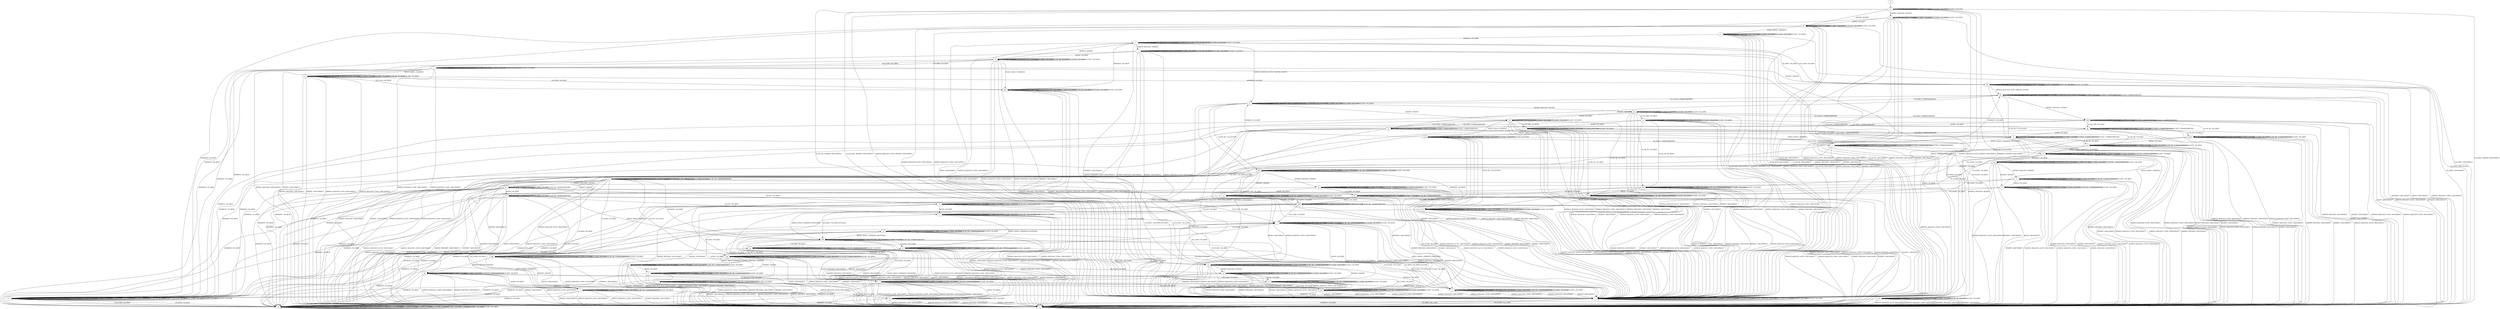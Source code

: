digraph "" {
	graph ["Incoming time"=1.6064884662628174,
		"Outgoing time"=1.7749392986297607,
		Output="{'States': 67, 'Transitions': 859, 'Filename': '../results/ssh/BitVise-BitVise-msat-5.dot'}",
		Reference="{'States': 67, 'Transitions': 859, 'Filename': '../subjects/ssh/BitVise.dot'}",
		Solver=msat,
		Updated="{'States': 67, 'Transitions': 859, 'Filename': '../subjects/ssh/BitVise.dot'}",
		"f-measure"=1.0,
		precision=1.0,
		recall=1.0
	];
	a -> a	[key=0,
		label="KEX30 / NO_RESP"];
	a -> a	[key=1,
		label="CH_REQUEST_PTY / CH_NONE"];
	a -> a	[key=2,
		label="CH_DATA / CH_NONE"];
	a -> a	[key=3,
		label="CH_CLOSE / CH_NONE"];
	a -> a	[key=4,
		label="CH_EOF / CH_NONE"];
	a -> f	[key=0,
		label="NEWKEYS / NO_RESP"];
	a -> r	[key=0,
		label="UA_PK_NOK / DISCONNECT"];
	a -> r	[key=1,
		label="SERVICE_REQUEST_AUTH / DISCONNECT"];
	a -> r	[key=2,
		label="SERVICE_REQUEST_CONN / DISCONNECT"];
	a -> r	[key=3,
		label="UA_PK_OK / DISCONNECT"];
	a -> r	[key=4,
		label="KEXINIT_PROCEED / DISCONNECT"];
	a -> r	[key=5,
		label="KEXINIT / DISCONNECT"];
	a -> u	[key=0,
		label="CH_OPEN / DISCONNECT"];
	b -> b	[key=0,
		label="CH_REQUEST_PTY / CH_NONE"];
	b -> b	[key=1,
		label="CH_DATA / CH_NONE"];
	b -> b	[key=2,
		label="CH_CLOSE / CH_NONE"];
	b -> b	[key=3,
		label="CH_EOF / CH_NONE"];
	b -> r	[key=0,
		label="UA_PK_NOK / KEXINIT+DISCONNECT"];
	b -> r	[key=1,
		label="KEX30 / KEXINIT+DISCONNECT"];
	b -> r	[key=2,
		label="SERVICE_REQUEST_AUTH / KEXINIT+DISCONNECT"];
	b -> r	[key=3,
		label="SERVICE_REQUEST_CONN / KEXINIT+DISCONNECT"];
	b -> r	[key=4,
		label="NEWKEYS / KEXINIT+DISCONNECT"];
	b -> r	[key=5,
		label="UA_PK_OK / KEXINIT+DISCONNECT"];
	b -> u	[key=0,
		label="CH_OPEN / KEXINIT+DISCONNECT"];
	b -> ee	[key=0,
		label="KEXINIT / KEXINIT"];
	b -> yy	[key=0,
		label="KEXINIT_PROCEED / KEXINIT"];
	c -> c	[key=0,
		label="UA_PK_NOK / UA_FAILURE"];
	c -> c	[key=1,
		label="KEX30 / NO_RESP"];
	c -> c	[key=2,
		label="CH_REQUEST_PTY / UNIMPLEMENTED"];
	c -> c	[key=3,
		label="CH_OPEN / CH_MAX"];
	c -> c	[key=4,
		label="CH_DATA / UNIMPLEMENTED"];
	c -> c	[key=5,
		label="CH_EOF / UNIMPLEMENTED"];
	c -> n	[key=0,
		label="UA_PK_OK / UA_SUCCESS"];
	c -> u	[key=0,
		label="SERVICE_REQUEST_AUTH / DISCONNECT"];
	c -> u	[key=1,
		label="SERVICE_REQUEST_CONN / DISCONNECT"];
	c -> u	[key=2,
		label="KEXINIT_PROCEED / DISCONNECT"];
	c -> u	[key=3,
		label="KEXINIT / DISCONNECT"];
	c -> dd	[key=0,
		label="NEWKEYS / NO_RESP"];
	c -> aaa	[key=0,
		label="CH_CLOSE / UNIMPLEMENTED"];
	d -> d	[key=0,
		label="UA_PK_NOK / NO_RESP"];
	d -> d	[key=1,
		label="CH_REQUEST_PTY / CH_NONE"];
	d -> d	[key=2,
		label="CH_DATA / CH_NONE"];
	d -> d	[key=3,
		label="CH_CLOSE / CH_NONE"];
	d -> d	[key=4,
		label="CH_EOF / CH_NONE"];
	d -> r	[key=0,
		label="SERVICE_REQUEST_AUTH / DISCONNECT"];
	d -> r	[key=1,
		label="SERVICE_REQUEST_CONN / DISCONNECT"];
	d -> r	[key=2,
		label="KEXINIT_PROCEED / DISCONNECT"];
	d -> r	[key=3,
		label="KEXINIT / DISCONNECT"];
	d -> rr	[key=0,
		label="NEWKEYS / NO_RESP"];
	d -> tt	[key=0,
		label="CH_OPEN / UNIMPLEMENTED"];
	d -> aaa	[key=0,
		label="KEX30 / KEX31+NEWKEYS+BUFFERED"];
	d -> lll	[key=0,
		label="UA_PK_OK / NO_RESP"];
	e -> e	[key=0,
		label="UA_PK_NOK / UNIMPLEMENTED"];
	e -> e	[key=1,
		label="CH_REQUEST_PTY / NO_RESP"];
	e -> e	[key=2,
		label="CH_OPEN / CH_MAX"];
	e -> e	[key=3,
		label="CH_DATA / NO_RESP"];
	e -> e	[key=4,
		label="UA_PK_OK / UNIMPLEMENTED"];
	e -> e	[key=5,
		label="CH_EOF / NO_RESP"];
	e -> t	[key=0,
		label="CH_CLOSE / NO_RESP"];
	e -> u	[key=0,
		label="SERVICE_REQUEST_AUTH / DISCONNECT"];
	e -> u	[key=1,
		label="SERVICE_REQUEST_CONN / DISCONNECT"];
	e -> u	[key=2,
		label="KEXINIT_PROCEED / DISCONNECT"];
	e -> u	[key=3,
		label="KEXINIT / DISCONNECT"];
	e -> w	[key=0,
		label="NEWKEYS / NO_RESP"];
	e -> cc	[key=0,
		label="KEX30 / KEX31+NEWKEYS+BUFFERED"];
	f -> f	[key=0,
		label="UA_PK_NOK / NO_RESP"];
	f -> f	[key=1,
		label="CH_REQUEST_PTY / CH_NONE"];
	f -> f	[key=2,
		label="CH_DATA / CH_NONE"];
	f -> f	[key=3,
		label="UA_PK_OK / NO_RESP"];
	f -> f	[key=4,
		label="CH_CLOSE / CH_NONE"];
	f -> f	[key=5,
		label="CH_EOF / CH_NONE"];
	f -> r	[key=0,
		label="KEX30 / DISCONNECT"];
	f -> r	[key=1,
		label="SERVICE_REQUEST_CONN / DISCONNECT"];
	f -> r	[key=2,
		label="NEWKEYS / DISCONNECT"];
	f -> s	[key=0,
		label="KEXINIT_PROCEED / KEXINIT"];
	f -> x	[key=0,
		label="KEXINIT / KEXINIT"];
	f -> y	[key=0,
		label="SERVICE_REQUEST_AUTH / SERVICE_ACCEPT"];
	f -> fff	[key=0,
		label="CH_OPEN / NO_RESP"];
	g -> g	[key=0,
		label="UA_PK_NOK / UNIMPLEMENTED"];
	g -> g	[key=1,
		label="SERVICE_REQUEST_AUTH / SERVICE_ACCEPT"];
	g -> g	[key=2,
		label="CH_REQUEST_PTY / CH_SUCCESS"];
	g -> g	[key=3,
		label="CH_OPEN / CH_MAX"];
	g -> g	[key=4,
		label="UA_PK_OK / UNIMPLEMENTED"];
	g -> h	[key=0,
		label="KEXINIT_PROCEED / KEXINIT"];
	g -> u	[key=0,
		label="KEX30 / DISCONNECT"];
	g -> u	[key=1,
		label="SERVICE_REQUEST_CONN / DISCONNECT"];
	g -> u	[key=2,
		label="NEWKEYS / DISCONNECT"];
	g -> gg	[key=0,
		label="CH_EOF / CH_CLOSE"];
	g -> xx	[key=0,
		label="KEXINIT / KEXINIT"];
	g -> ccc	[key=0,
		label="CH_CLOSE / CH_CLOSE"];
	g -> ggg	[key=0,
		label="CH_DATA / NO_RESP"];
	h -> h	[key=0,
		label="UA_PK_NOK / UNIMPLEMENTED"];
	h -> h	[key=1,
		label="CH_OPEN / CH_MAX"];
	h -> h	[key=2,
		label="UA_PK_OK / UNIMPLEMENTED"];
	h -> k	[key=0,
		label="CH_EOF / NO_RESP"];
	h -> u	[key=0,
		label="SERVICE_REQUEST_AUTH / DISCONNECT"];
	h -> u	[key=1,
		label="SERVICE_REQUEST_CONN / DISCONNECT"];
	h -> u	[key=2,
		label="KEXINIT_PROCEED / DISCONNECT"];
	h -> u	[key=3,
		label="KEXINIT / DISCONNECT"];
	h -> w	[key=0,
		label="NEWKEYS / NO_RESP"];
	h -> bb	[key=0,
		label="CH_REQUEST_PTY / NO_RESP"];
	h -> qq	[key=0,
		label="CH_DATA / NO_RESP"];
	h -> xx	[key=0,
		label="KEX30 / NO_RESP"];
	h -> ooo	[key=0,
		label="CH_CLOSE / NO_RESP"];
	i -> i	[key=0,
		label="UA_PK_NOK / UNIMPLEMENTED"];
	i -> i	[key=1,
		label="CH_REQUEST_PTY / NO_RESP"];
	i -> i	[key=2,
		label="CH_OPEN / CH_MAX"];
	i -> i	[key=3,
		label="CH_DATA / NO_RESP"];
	i -> i	[key=4,
		label="UA_PK_OK / UNIMPLEMENTED"];
	i -> i	[key=5,
		label="CH_EOF / NO_RESP"];
	i -> u	[key=0,
		label="SERVICE_REQUEST_AUTH / DISCONNECT"];
	i -> u	[key=1,
		label="SERVICE_REQUEST_CONN / DISCONNECT"];
	i -> u	[key=2,
		label="KEXINIT_PROCEED / DISCONNECT"];
	i -> u	[key=3,
		label="KEXINIT / DISCONNECT"];
	i -> w	[key=0,
		label="NEWKEYS / NO_RESP"];
	i -> jj	[key=0,
		label="KEX30 / NO_RESP"];
	i -> ooo	[key=0,
		label="CH_CLOSE / NO_RESP"];
	j -> j	[key=0,
		label="UA_PK_NOK / NO_RESP"];
	j -> j	[key=1,
		label="CH_REQUEST_PTY / NO_RESP"];
	j -> j	[key=2,
		label="CH_OPEN / CH_MAX"];
	j -> j	[key=3,
		label="CH_DATA / NO_RESP"];
	j -> j	[key=4,
		label="UA_PK_OK / NO_RESP"];
	j -> j	[key=5,
		label="CH_EOF / NO_RESP"];
	j -> u	[key=0,
		label="SERVICE_REQUEST_AUTH / DISCONNECT"];
	j -> u	[key=1,
		label="SERVICE_REQUEST_CONN / DISCONNECT"];
	j -> u	[key=2,
		label="KEXINIT_PROCEED / DISCONNECT"];
	j -> u	[key=3,
		label="KEXINIT / DISCONNECT"];
	j -> w	[key=0,
		label="NEWKEYS / NO_RESP"];
	j -> x	[key=0,
		label="CH_CLOSE / NO_RESP"];
	j -> vv	[key=0,
		label="KEX30 / KEX31+NEWKEYS"];
	k -> e	[key=0,
		label="KEX30 / NO_RESP"];
	k -> k	[key=0,
		label="UA_PK_NOK / UNIMPLEMENTED"];
	k -> k	[key=1,
		label="CH_REQUEST_PTY / NO_RESP"];
	k -> k	[key=2,
		label="CH_OPEN / CH_MAX"];
	k -> k	[key=3,
		label="CH_DATA / NO_RESP"];
	k -> k	[key=4,
		label="UA_PK_OK / UNIMPLEMENTED"];
	k -> k	[key=5,
		label="CH_EOF / NO_RESP"];
	k -> u	[key=0,
		label="SERVICE_REQUEST_AUTH / DISCONNECT"];
	k -> u	[key=1,
		label="SERVICE_REQUEST_CONN / DISCONNECT"];
	k -> u	[key=2,
		label="KEXINIT_PROCEED / DISCONNECT"];
	k -> u	[key=3,
		label="KEXINIT / DISCONNECT"];
	k -> w	[key=0,
		label="NEWKEYS / NO_RESP"];
	k -> ooo	[key=0,
		label="CH_CLOSE / NO_RESP"];
	l -> l	[key=0,
		label="UA_PK_NOK / UNIMPLEMENTED"];
	l -> l	[key=1,
		label="CH_REQUEST_PTY / NO_RESP"];
	l -> l	[key=2,
		label="CH_OPEN / CH_MAX"];
	l -> l	[key=3,
		label="CH_DATA / NO_RESP"];
	l -> l	[key=4,
		label="UA_PK_OK / UNIMPLEMENTED"];
	l -> l	[key=5,
		label="CH_EOF / NO_RESP"];
	l -> u	[key=0,
		label="SERVICE_REQUEST_AUTH / DISCONNECT"];
	l -> u	[key=1,
		label="SERVICE_REQUEST_CONN / DISCONNECT"];
	l -> u	[key=2,
		label="KEXINIT_PROCEED / DISCONNECT"];
	l -> u	[key=3,
		label="KEXINIT / DISCONNECT"];
	l -> w	[key=0,
		label="NEWKEYS / NO_RESP"];
	l -> cc	[key=0,
		label="KEX30 / KEX31+NEWKEYS"];
	l -> zz	[key=0,
		label="CH_CLOSE / NO_RESP"];
	m -> m	[key=0,
		label="UA_PK_NOK / UNIMPLEMENTED"];
	m -> m	[key=1,
		label="CH_REQUEST_PTY / CH_NONE"];
	m -> m	[key=2,
		label="CH_DATA / CH_NONE"];
	m -> m	[key=3,
		label="UA_PK_OK / UNIMPLEMENTED"];
	m -> m	[key=4,
		label="CH_CLOSE / CH_NONE"];
	m -> m	[key=5,
		label="CH_EOF / CH_NONE"];
	m -> r	[key=0,
		label="SERVICE_REQUEST_AUTH / DISCONNECT"];
	m -> r	[key=1,
		label="SERVICE_REQUEST_CONN / DISCONNECT"];
	m -> r	[key=2,
		label="KEXINIT_PROCEED / DISCONNECT"];
	m -> r	[key=3,
		label="KEXINIT / DISCONNECT"];
	m -> rr	[key=0,
		label="NEWKEYS / NO_RESP"];
	m -> ww	[key=0,
		label="KEX30 / KEX31+NEWKEYS"];
	m -> ddd	[key=0,
		label="CH_OPEN / NO_RESP"];
	n -> n	[key=0,
		label="UA_PK_NOK / UNIMPLEMENTED"];
	n -> n	[key=1,
		label="KEX30 / NO_RESP"];
	n -> n	[key=2,
		label="CH_REQUEST_PTY / NO_RESP"];
	n -> n	[key=3,
		label="CH_OPEN / CH_MAX"];
	n -> n	[key=4,
		label="CH_DATA / NO_RESP"];
	n -> n	[key=5,
		label="UA_PK_OK / UNIMPLEMENTED"];
	n -> n	[key=6,
		label="CH_EOF / NO_RESP"];
	n -> u	[key=0,
		label="SERVICE_REQUEST_AUTH / DISCONNECT"];
	n -> u	[key=1,
		label="SERVICE_REQUEST_CONN / DISCONNECT"];
	n -> u	[key=2,
		label="KEXINIT_PROCEED / DISCONNECT"];
	n -> u	[key=3,
		label="KEXINIT / DISCONNECT"];
	n -> mm	[key=0,
		label="NEWKEYS / NO_RESP"];
	n -> ww	[key=0,
		label="CH_CLOSE / NO_RESP"];
	o -> o	[key=0,
		label="UA_PK_NOK / UNIMPLEMENTED"];
	o -> o	[key=1,
		label="CH_REQUEST_PTY / NO_RESP"];
	o -> o	[key=2,
		label="CH_OPEN / CH_MAX"];
	o -> o	[key=3,
		label="CH_DATA / NO_RESP"];
	o -> o	[key=4,
		label="UA_PK_OK / UNIMPLEMENTED"];
	o -> o	[key=5,
		label="CH_EOF / NO_RESP"];
	o -> u	[key=0,
		label="SERVICE_REQUEST_AUTH / DISCONNECT"];
	o -> u	[key=1,
		label="SERVICE_REQUEST_CONN / DISCONNECT"];
	o -> u	[key=2,
		label="KEXINIT_PROCEED / DISCONNECT"];
	o -> u	[key=3,
		label="KEXINIT / DISCONNECT"];
	o -> w	[key=0,
		label="NEWKEYS / NO_RESP"];
	o -> ff	[key=0,
		label="KEX30 / NO_RESP"];
	o -> ooo	[key=0,
		label="CH_CLOSE / NO_RESP"];
	p -> c	[key=0,
		label="KEX30 / KEX31+NEWKEYS"];
	p -> p	[key=0,
		label="CH_REQUEST_PTY / UNIMPLEMENTED"];
	p -> p	[key=1,
		label="CH_OPEN / CH_MAX"];
	p -> p	[key=2,
		label="CH_DATA / UNIMPLEMENTED"];
	p -> p	[key=3,
		label="CH_EOF / UNIMPLEMENTED"];
	p -> u	[key=0,
		label="SERVICE_REQUEST_AUTH / DISCONNECT"];
	p -> u	[key=1,
		label="SERVICE_REQUEST_CONN / DISCONNECT"];
	p -> u	[key=2,
		label="KEXINIT_PROCEED / DISCONNECT"];
	p -> u	[key=3,
		label="KEXINIT / DISCONNECT"];
	p -> w	[key=0,
		label="NEWKEYS / NO_RESP"];
	p -> hh	[key=0,
		label="CH_CLOSE / UNIMPLEMENTED"];
	p -> tt	[key=0,
		label="UA_PK_NOK / NO_RESP"];
	p -> uu	[key=0,
		label="UA_PK_OK / NO_RESP"];
	q -> d	[key=0,
		label="KEX30 / NO_RESP"];
	q -> q	[key=0,
		label="UA_PK_NOK / NO_RESP"];
	q -> q	[key=1,
		label="CH_REQUEST_PTY / CH_NONE"];
	q -> q	[key=2,
		label="CH_DATA / CH_NONE"];
	q -> q	[key=3,
		label="CH_CLOSE / CH_NONE"];
	q -> q	[key=4,
		label="CH_EOF / CH_NONE"];
	q -> r	[key=0,
		label="SERVICE_REQUEST_AUTH / DISCONNECT"];
	q -> r	[key=1,
		label="SERVICE_REQUEST_CONN / DISCONNECT"];
	q -> r	[key=2,
		label="KEXINIT_PROCEED / DISCONNECT"];
	q -> r	[key=3,
		label="KEXINIT / DISCONNECT"];
	q -> kk	[key=0,
		label="UA_PK_OK / NO_RESP"];
	q -> rr	[key=0,
		label="NEWKEYS / NO_RESP"];
	q -> jjj	[key=0,
		label="CH_OPEN / UNIMPLEMENTED"];
	r -> r	[key=0,
		label="UA_PK_NOK / NO_CONN"];
	r -> r	[key=1,
		label="KEX30 / NO_CONN"];
	r -> r	[key=2,
		label="SERVICE_REQUEST_AUTH / NO_CONN"];
	r -> r	[key=3,
		label="SERVICE_REQUEST_CONN / NO_CONN"];
	r -> r	[key=4,
		label="NEWKEYS / NO_CONN"];
	r -> r	[key=5,
		label="CH_REQUEST_PTY / CH_NONE"];
	r -> r	[key=6,
		label="CH_DATA / CH_NONE"];
	r -> r	[key=7,
		label="UA_PK_OK / NO_CONN"];
	r -> r	[key=8,
		label="KEXINIT_PROCEED / NO_CONN"];
	r -> r	[key=9,
		label="CH_CLOSE / CH_NONE"];
	r -> r	[key=10,
		label="KEXINIT / NO_CONN"];
	r -> r	[key=11,
		label="CH_EOF / CH_NONE"];
	r -> u	[key=0,
		label="CH_OPEN / NO_CONN"];
	s -> r	[key=0,
		label="SERVICE_REQUEST_AUTH / DISCONNECT"];
	s -> r	[key=1,
		label="SERVICE_REQUEST_CONN / DISCONNECT"];
	s -> r	[key=2,
		label="KEXINIT_PROCEED / DISCONNECT"];
	s -> r	[key=3,
		label="KEXINIT / DISCONNECT"];
	s -> s	[key=0,
		label="UA_PK_NOK / NO_RESP"];
	s -> s	[key=1,
		label="CH_REQUEST_PTY / CH_NONE"];
	s -> s	[key=2,
		label="CH_DATA / CH_NONE"];
	s -> s	[key=3,
		label="UA_PK_OK / NO_RESP"];
	s -> s	[key=4,
		label="CH_CLOSE / CH_NONE"];
	s -> s	[key=5,
		label="CH_EOF / CH_NONE"];
	s -> x	[key=0,
		label="KEX30 / NO_RESP"];
	s -> nn	[key=0,
		label="CH_OPEN / NO_RESP"];
	s -> rr	[key=0,
		label="NEWKEYS / NO_RESP"];
	t -> r	[key=0,
		label="SERVICE_REQUEST_AUTH / DISCONNECT"];
	t -> r	[key=1,
		label="SERVICE_REQUEST_CONN / DISCONNECT"];
	t -> r	[key=2,
		label="KEXINIT_PROCEED / DISCONNECT"];
	t -> r	[key=3,
		label="KEXINIT / DISCONNECT"];
	t -> t	[key=0,
		label="UA_PK_NOK / UNIMPLEMENTED"];
	t -> t	[key=1,
		label="CH_REQUEST_PTY / CH_NONE"];
	t -> t	[key=2,
		label="CH_DATA / CH_NONE"];
	t -> t	[key=3,
		label="UA_PK_OK / UNIMPLEMENTED"];
	t -> t	[key=4,
		label="CH_CLOSE / CH_NONE"];
	t -> t	[key=5,
		label="CH_EOF / CH_NONE"];
	t -> v	[key=0,
		label="KEX30 / KEX31+NEWKEYS+BUFFERED"];
	t -> jj	[key=0,
		label="CH_OPEN / NO_RESP"];
	t -> rr	[key=0,
		label="NEWKEYS / NO_RESP"];
	u -> r	[key=0,
		label="CH_CLOSE / NO_CONN"];
	u -> u	[key=0,
		label="UA_PK_NOK / NO_CONN"];
	u -> u	[key=1,
		label="KEX30 / NO_CONN"];
	u -> u	[key=2,
		label="SERVICE_REQUEST_AUTH / NO_CONN"];
	u -> u	[key=3,
		label="SERVICE_REQUEST_CONN / NO_CONN"];
	u -> u	[key=4,
		label="NEWKEYS / NO_CONN"];
	u -> u	[key=5,
		label="CH_REQUEST_PTY / NO_CONN"];
	u -> u	[key=6,
		label="CH_OPEN / CH_MAX"];
	u -> u	[key=7,
		label="CH_DATA / NO_CONN"];
	u -> u	[key=8,
		label="UA_PK_OK / NO_CONN"];
	u -> u	[key=9,
		label="KEXINIT_PROCEED / NO_CONN"];
	u -> u	[key=10,
		label="KEXINIT / NO_CONN"];
	u -> u	[key=11,
		label="CH_EOF / NO_CONN"];
	v -> r	[key=0,
		label="SERVICE_REQUEST_AUTH / DISCONNECT"];
	v -> r	[key=1,
		label="SERVICE_REQUEST_CONN / DISCONNECT"];
	v -> r	[key=2,
		label="KEXINIT_PROCEED / DISCONNECT"];
	v -> r	[key=3,
		label="KEXINIT / DISCONNECT"];
	v -> v	[key=0,
		label="UA_PK_NOK / UNIMPLEMENTED"];
	v -> v	[key=1,
		label="KEX30 / NO_RESP"];
	v -> v	[key=2,
		label="CH_REQUEST_PTY / CH_NONE"];
	v -> v	[key=3,
		label="CH_DATA / CH_NONE"];
	v -> v	[key=4,
		label="UA_PK_OK / UNIMPLEMENTED"];
	v -> v	[key=5,
		label="CH_CLOSE / CH_NONE"];
	v -> v	[key=6,
		label="CH_EOF / CH_NONE"];
	v -> ccc	[key=0,
		label="NEWKEYS / NO_RESP"];
	v -> kkk	[key=0,
		label="CH_OPEN / CH_OPEN_SUCCESS"];
	w -> w	[key=0,
		label="UA_PK_NOK / NO_RESP"];
	w -> w	[key=1,
		label="KEX30 / NO_RESP"];
	w -> w	[key=2,
		label="SERVICE_REQUEST_AUTH / NO_RESP"];
	w -> w	[key=3,
		label="SERVICE_REQUEST_CONN / NO_RESP"];
	w -> w	[key=4,
		label="NEWKEYS / NO_RESP"];
	w -> w	[key=5,
		label="CH_REQUEST_PTY / NO_RESP"];
	w -> w	[key=6,
		label="CH_OPEN / CH_MAX"];
	w -> w	[key=7,
		label="CH_DATA / NO_RESP"];
	w -> w	[key=8,
		label="UA_PK_OK / NO_RESP"];
	w -> w	[key=9,
		label="KEXINIT_PROCEED / NO_RESP"];
	w -> w	[key=10,
		label="KEXINIT / NO_RESP"];
	w -> w	[key=11,
		label="CH_EOF / NO_RESP"];
	w -> rr	[key=0,
		label="CH_CLOSE / NO_RESP"];
	x -> j	[key=0,
		label="CH_OPEN / NO_RESP"];
	x -> r	[key=0,
		label="SERVICE_REQUEST_AUTH / DISCONNECT"];
	x -> r	[key=1,
		label="SERVICE_REQUEST_CONN / DISCONNECT"];
	x -> r	[key=2,
		label="KEXINIT_PROCEED / DISCONNECT"];
	x -> r	[key=3,
		label="KEXINIT / DISCONNECT"];
	x -> x	[key=0,
		label="UA_PK_NOK / NO_RESP"];
	x -> x	[key=1,
		label="CH_REQUEST_PTY / CH_NONE"];
	x -> x	[key=2,
		label="CH_DATA / CH_NONE"];
	x -> x	[key=3,
		label="UA_PK_OK / NO_RESP"];
	x -> x	[key=4,
		label="CH_CLOSE / CH_NONE"];
	x -> x	[key=5,
		label="CH_EOF / CH_NONE"];
	x -> rr	[key=0,
		label="NEWKEYS / NO_RESP"];
	x -> nnn	[key=0,
		label="KEX30 / KEX31+NEWKEYS"];
	y -> r	[key=0,
		label="KEX30 / DISCONNECT"];
	y -> r	[key=1,
		label="SERVICE_REQUEST_CONN / DISCONNECT"];
	y -> r	[key=2,
		label="NEWKEYS / DISCONNECT"];
	y -> y	[key=0,
		label="UA_PK_NOK / UA_FAILURE"];
	y -> y	[key=1,
		label="SERVICE_REQUEST_AUTH / SERVICE_ACCEPT"];
	y -> y	[key=2,
		label="CH_REQUEST_PTY / CH_NONE"];
	y -> y	[key=3,
		label="CH_DATA / CH_NONE"];
	y -> y	[key=4,
		label="CH_CLOSE / CH_NONE"];
	y -> y	[key=5,
		label="CH_EOF / CH_NONE"];
	y -> dd	[key=0,
		label="CH_OPEN / UNIMPLEMENTED"];
	y -> hh	[key=0,
		label="KEXINIT / KEXINIT"];
	y -> pp	[key=0,
		label="KEXINIT_PROCEED / KEXINIT"];
	y -> hhh	[key=0,
		label="UA_PK_OK / UA_SUCCESS"];
	z -> t	[key=0,
		label="CH_CLOSE / NO_RESP"];
	z -> u	[key=0,
		label="SERVICE_REQUEST_AUTH / DISCONNECT"];
	z -> u	[key=1,
		label="SERVICE_REQUEST_CONN / DISCONNECT"];
	z -> u	[key=2,
		label="KEXINIT_PROCEED / DISCONNECT"];
	z -> u	[key=3,
		label="KEXINIT / DISCONNECT"];
	z -> w	[key=0,
		label="NEWKEYS / NO_RESP"];
	z -> z	[key=0,
		label="UA_PK_NOK / UNIMPLEMENTED"];
	z -> z	[key=1,
		label="CH_OPEN / CH_MAX"];
	z -> z	[key=2,
		label="CH_DATA / NO_RESP"];
	z -> z	[key=3,
		label="UA_PK_OK / UNIMPLEMENTED"];
	z -> z	[key=4,
		label="CH_EOF / NO_RESP"];
	z -> aa	[key=0,
		label="KEX30 / KEX31+NEWKEYS"];
	z -> ff	[key=0,
		label="CH_REQUEST_PTY / NO_RESP"];
	aa -> u	[key=0,
		label="SERVICE_REQUEST_AUTH / DISCONNECT"];
	aa -> u	[key=1,
		label="SERVICE_REQUEST_CONN / DISCONNECT"];
	aa -> u	[key=2,
		label="KEXINIT_PROCEED / DISCONNECT"];
	aa -> u	[key=3,
		label="KEXINIT / DISCONNECT"];
	aa -> v	[key=0,
		label="CH_CLOSE / CH_CLOSE"];
	aa -> aa	[key=0,
		label="UA_PK_NOK / UNIMPLEMENTED"];
	aa -> aa	[key=1,
		label="KEX30 / NO_RESP"];
	aa -> aa	[key=2,
		label="CH_REQUEST_PTY / CH_SUCCESS"];
	aa -> aa	[key=3,
		label="CH_OPEN / CH_MAX"];
	aa -> aa	[key=4,
		label="CH_DATA / NO_RESP"];
	aa -> aa	[key=5,
		label="UA_PK_OK / UNIMPLEMENTED"];
	aa -> aa	[key=6,
		label="CH_EOF / NO_RESP"];
	aa -> ggg	[key=0,
		label="NEWKEYS / NO_RESP"];
	bb -> k	[key=0,
		label="CH_EOF / NO_RESP"];
	bb -> o	[key=0,
		label="CH_DATA / NO_RESP"];
	bb -> u	[key=0,
		label="SERVICE_REQUEST_AUTH / DISCONNECT"];
	bb -> u	[key=1,
		label="SERVICE_REQUEST_CONN / DISCONNECT"];
	bb -> u	[key=2,
		label="KEXINIT_PROCEED / DISCONNECT"];
	bb -> u	[key=3,
		label="KEXINIT / DISCONNECT"];
	bb -> w	[key=0,
		label="NEWKEYS / NO_RESP"];
	bb -> bb	[key=0,
		label="UA_PK_NOK / UNIMPLEMENTED"];
	bb -> bb	[key=1,
		label="CH_REQUEST_PTY / NO_RESP"];
	bb -> bb	[key=2,
		label="CH_OPEN / CH_MAX"];
	bb -> bb	[key=3,
		label="UA_PK_OK / UNIMPLEMENTED"];
	bb -> ddd	[key=0,
		label="KEX30 / NO_RESP"];
	bb -> ooo	[key=0,
		label="CH_CLOSE / NO_RESP"];
	cc -> u	[key=0,
		label="SERVICE_REQUEST_AUTH / DISCONNECT"];
	cc -> u	[key=1,
		label="SERVICE_REQUEST_CONN / DISCONNECT"];
	cc -> u	[key=2,
		label="KEXINIT_PROCEED / DISCONNECT"];
	cc -> u	[key=3,
		label="KEXINIT / DISCONNECT"];
	cc -> v	[key=0,
		label="CH_CLOSE / NO_RESP"];
	cc -> cc	[key=0,
		label="UA_PK_NOK / UNIMPLEMENTED"];
	cc -> cc	[key=1,
		label="KEX30 / NO_RESP"];
	cc -> cc	[key=2,
		label="CH_REQUEST_PTY / NO_RESP"];
	cc -> cc	[key=3,
		label="CH_OPEN / CH_MAX"];
	cc -> cc	[key=4,
		label="CH_DATA / NO_RESP"];
	cc -> cc	[key=5,
		label="UA_PK_OK / UNIMPLEMENTED"];
	cc -> cc	[key=6,
		label="CH_EOF / NO_RESP"];
	cc -> gg	[key=0,
		label="NEWKEYS / NO_RESP"];
	dd -> p	[key=0,
		label="KEXINIT / KEXINIT"];
	dd -> u	[key=0,
		label="KEX30 / DISCONNECT"];
	dd -> u	[key=1,
		label="SERVICE_REQUEST_CONN / DISCONNECT"];
	dd -> u	[key=2,
		label="NEWKEYS / DISCONNECT"];
	dd -> y	[key=0,
		label="CH_CLOSE / UNIMPLEMENTED"];
	dd -> dd	[key=0,
		label="UA_PK_NOK / UA_FAILURE"];
	dd -> dd	[key=1,
		label="SERVICE_REQUEST_AUTH / SERVICE_ACCEPT"];
	dd -> dd	[key=2,
		label="CH_REQUEST_PTY / UNIMPLEMENTED"];
	dd -> dd	[key=3,
		label="CH_OPEN / CH_MAX"];
	dd -> dd	[key=4,
		label="CH_DATA / UNIMPLEMENTED"];
	dd -> dd	[key=5,
		label="CH_EOF / UNIMPLEMENTED"];
	dd -> mm	[key=0,
		label="UA_PK_OK / UA_SUCCESS"];
	dd -> bbb	[key=0,
		label="KEXINIT_PROCEED / KEXINIT"];
	ee -> a	[key=0,
		label="KEX30 / KEX31+NEWKEYS"];
	ee -> r	[key=0,
		label="UA_PK_NOK / DISCONNECT"];
	ee -> r	[key=1,
		label="SERVICE_REQUEST_AUTH / DISCONNECT"];
	ee -> r	[key=2,
		label="SERVICE_REQUEST_CONN / DISCONNECT"];
	ee -> r	[key=3,
		label="UA_PK_OK / DISCONNECT"];
	ee -> r	[key=4,
		label="KEXINIT_PROCEED / DISCONNECT"];
	ee -> r	[key=5,
		label="KEXINIT / DISCONNECT"];
	ee -> u	[key=0,
		label="CH_OPEN / DISCONNECT"];
	ee -> ee	[key=0,
		label="CH_REQUEST_PTY / CH_NONE"];
	ee -> ee	[key=1,
		label="CH_DATA / CH_NONE"];
	ee -> ee	[key=2,
		label="CH_CLOSE / CH_NONE"];
	ee -> ee	[key=3,
		label="CH_EOF / CH_NONE"];
	ee -> rr	[key=0,
		label="NEWKEYS / NO_RESP"];
	ff -> t	[key=0,
		label="CH_CLOSE / NO_RESP"];
	ff -> u	[key=0,
		label="SERVICE_REQUEST_AUTH / DISCONNECT"];
	ff -> u	[key=1,
		label="SERVICE_REQUEST_CONN / DISCONNECT"];
	ff -> u	[key=2,
		label="KEXINIT_PROCEED / DISCONNECT"];
	ff -> u	[key=3,
		label="KEXINIT / DISCONNECT"];
	ff -> w	[key=0,
		label="NEWKEYS / NO_RESP"];
	ff -> aa	[key=0,
		label="KEX30 / KEX31+NEWKEYS+BUFFERED"];
	ff -> ff	[key=0,
		label="UA_PK_NOK / UNIMPLEMENTED"];
	ff -> ff	[key=1,
		label="CH_REQUEST_PTY / NO_RESP"];
	ff -> ff	[key=2,
		label="CH_OPEN / CH_MAX"];
	ff -> ff	[key=3,
		label="CH_DATA / NO_RESP"];
	ff -> ff	[key=4,
		label="UA_PK_OK / UNIMPLEMENTED"];
	ff -> ff	[key=5,
		label="CH_EOF / NO_RESP"];
	gg -> l	[key=0,
		label="KEXINIT / KEXINIT"];
	gg -> u	[key=0,
		label="KEX30 / DISCONNECT"];
	gg -> u	[key=1,
		label="SERVICE_REQUEST_CONN / DISCONNECT"];
	gg -> u	[key=2,
		label="NEWKEYS / DISCONNECT"];
	gg -> gg	[key=0,
		label="UA_PK_NOK / UNIMPLEMENTED"];
	gg -> gg	[key=1,
		label="SERVICE_REQUEST_AUTH / SERVICE_ACCEPT"];
	gg -> gg	[key=2,
		label="CH_REQUEST_PTY / NO_RESP"];
	gg -> gg	[key=3,
		label="CH_OPEN / CH_MAX"];
	gg -> gg	[key=4,
		label="CH_DATA / NO_RESP"];
	gg -> gg	[key=5,
		label="UA_PK_OK / UNIMPLEMENTED"];
	gg -> gg	[key=6,
		label="CH_EOF / NO_RESP"];
	gg -> ccc	[key=0,
		label="CH_CLOSE / NO_RESP"];
	gg -> eee	[key=0,
		label="KEXINIT_PROCEED / KEXINIT"];
	hh -> d	[key=0,
		label="UA_PK_NOK / NO_RESP"];
	hh -> p	[key=0,
		label="CH_OPEN / UNIMPLEMENTED"];
	hh -> r	[key=0,
		label="SERVICE_REQUEST_AUTH / DISCONNECT"];
	hh -> r	[key=1,
		label="SERVICE_REQUEST_CONN / DISCONNECT"];
	hh -> r	[key=2,
		label="KEXINIT_PROCEED / DISCONNECT"];
	hh -> r	[key=3,
		label="KEXINIT / DISCONNECT"];
	hh -> hh	[key=0,
		label="CH_REQUEST_PTY / CH_NONE"];
	hh -> hh	[key=1,
		label="CH_DATA / CH_NONE"];
	hh -> hh	[key=2,
		label="CH_CLOSE / CH_NONE"];
	hh -> hh	[key=3,
		label="CH_EOF / CH_NONE"];
	hh -> rr	[key=0,
		label="NEWKEYS / NO_RESP"];
	hh -> aaa	[key=0,
		label="KEX30 / KEX31+NEWKEYS"];
	hh -> lll	[key=0,
		label="UA_PK_OK / NO_RESP"];
	ii -> u	[key=0,
		label="SERVICE_REQUEST_AUTH / DISCONNECT"];
	ii -> u	[key=1,
		label="SERVICE_REQUEST_CONN / DISCONNECT"];
	ii -> u	[key=2,
		label="KEXINIT_PROCEED / DISCONNECT"];
	ii -> u	[key=3,
		label="KEXINIT / DISCONNECT"];
	ii -> w	[key=0,
		label="NEWKEYS / NO_RESP"];
	ii -> ii	[key=0,
		label="UA_PK_NOK / UNIMPLEMENTED"];
	ii -> ii	[key=1,
		label="CH_REQUEST_PTY / NO_RESP"];
	ii -> ii	[key=2,
		label="CH_OPEN / CH_MAX"];
	ii -> ii	[key=3,
		label="CH_DATA / NO_RESP"];
	ii -> ii	[key=4,
		label="UA_PK_OK / UNIMPLEMENTED"];
	ii -> ii	[key=5,
		label="CH_EOF / NO_RESP"];
	ii -> ll	[key=0,
		label="KEX30 / NO_RESP"];
	ii -> oo	[key=0,
		label="CH_CLOSE / NO_RESP"];
	jj -> t	[key=0,
		label="CH_CLOSE / NO_RESP"];
	jj -> u	[key=0,
		label="SERVICE_REQUEST_AUTH / DISCONNECT"];
	jj -> u	[key=1,
		label="SERVICE_REQUEST_CONN / DISCONNECT"];
	jj -> u	[key=2,
		label="KEXINIT_PROCEED / DISCONNECT"];
	jj -> u	[key=3,
		label="KEXINIT / DISCONNECT"];
	jj -> w	[key=0,
		label="NEWKEYS / NO_RESP"];
	jj -> jj	[key=0,
		label="UA_PK_NOK / UNIMPLEMENTED"];
	jj -> jj	[key=1,
		label="CH_REQUEST_PTY / NO_RESP"];
	jj -> jj	[key=2,
		label="CH_OPEN / CH_MAX"];
	jj -> jj	[key=3,
		label="CH_DATA / NO_RESP"];
	jj -> jj	[key=4,
		label="UA_PK_OK / UNIMPLEMENTED"];
	jj -> jj	[key=5,
		label="CH_EOF / NO_RESP"];
	jj -> kkk	[key=0,
		label="KEX30 / KEX31+NEWKEYS+BUFFERED"];
	kk -> r	[key=0,
		label="SERVICE_REQUEST_AUTH / DISCONNECT"];
	kk -> r	[key=1,
		label="SERVICE_REQUEST_CONN / DISCONNECT"];
	kk -> r	[key=2,
		label="KEXINIT_PROCEED / DISCONNECT"];
	kk -> r	[key=3,
		label="KEXINIT / DISCONNECT"];
	kk -> bb	[key=0,
		label="CH_OPEN / NO_RESP"];
	kk -> kk	[key=0,
		label="UA_PK_NOK / UNIMPLEMENTED"];
	kk -> kk	[key=1,
		label="CH_REQUEST_PTY / CH_NONE"];
	kk -> kk	[key=2,
		label="CH_DATA / CH_NONE"];
	kk -> kk	[key=3,
		label="UA_PK_OK / UNIMPLEMENTED"];
	kk -> kk	[key=4,
		label="CH_CLOSE / CH_NONE"];
	kk -> kk	[key=5,
		label="CH_EOF / CH_NONE"];
	kk -> rr	[key=0,
		label="NEWKEYS / NO_RESP"];
	kk -> lll	[key=0,
		label="KEX30 / NO_RESP"];
	ll -> m	[key=0,
		label="CH_CLOSE / NO_RESP"];
	ll -> n	[key=0,
		label="KEX30 / KEX31+NEWKEYS"];
	ll -> u	[key=0,
		label="SERVICE_REQUEST_AUTH / DISCONNECT"];
	ll -> u	[key=1,
		label="SERVICE_REQUEST_CONN / DISCONNECT"];
	ll -> u	[key=2,
		label="KEXINIT_PROCEED / DISCONNECT"];
	ll -> u	[key=3,
		label="KEXINIT / DISCONNECT"];
	ll -> w	[key=0,
		label="NEWKEYS / NO_RESP"];
	ll -> ll	[key=0,
		label="UA_PK_NOK / UNIMPLEMENTED"];
	ll -> ll	[key=1,
		label="CH_REQUEST_PTY / NO_RESP"];
	ll -> ll	[key=2,
		label="CH_OPEN / CH_MAX"];
	ll -> ll	[key=3,
		label="CH_DATA / NO_RESP"];
	ll -> ll	[key=4,
		label="UA_PK_OK / UNIMPLEMENTED"];
	ll -> ll	[key=5,
		label="CH_EOF / NO_RESP"];
	mm -> u	[key=0,
		label="KEX30 / DISCONNECT"];
	mm -> u	[key=1,
		label="SERVICE_REQUEST_CONN / DISCONNECT"];
	mm -> u	[key=2,
		label="NEWKEYS / DISCONNECT"];
	mm -> ii	[key=0,
		label="KEXINIT_PROCEED / KEXINIT"];
	mm -> ll	[key=0,
		label="KEXINIT / KEXINIT"];
	mm -> mm	[key=0,
		label="UA_PK_NOK / UNIMPLEMENTED"];
	mm -> mm	[key=1,
		label="SERVICE_REQUEST_AUTH / SERVICE_ACCEPT"];
	mm -> mm	[key=2,
		label="CH_REQUEST_PTY / NO_RESP"];
	mm -> mm	[key=3,
		label="CH_OPEN / CH_MAX"];
	mm -> mm	[key=4,
		label="CH_DATA / NO_RESP"];
	mm -> mm	[key=5,
		label="UA_PK_OK / UNIMPLEMENTED"];
	mm -> mm	[key=6,
		label="CH_EOF / NO_RESP"];
	mm -> hhh	[key=0,
		label="CH_CLOSE / NO_RESP"];
	nn -> j	[key=0,
		label="KEX30 / NO_RESP"];
	nn -> s	[key=0,
		label="CH_CLOSE / NO_RESP"];
	nn -> u	[key=0,
		label="SERVICE_REQUEST_AUTH / DISCONNECT"];
	nn -> u	[key=1,
		label="SERVICE_REQUEST_CONN / DISCONNECT"];
	nn -> u	[key=2,
		label="KEXINIT_PROCEED / DISCONNECT"];
	nn -> u	[key=3,
		label="KEXINIT / DISCONNECT"];
	nn -> w	[key=0,
		label="NEWKEYS / NO_RESP"];
	nn -> nn	[key=0,
		label="UA_PK_NOK / NO_RESP"];
	nn -> nn	[key=1,
		label="CH_REQUEST_PTY / NO_RESP"];
	nn -> nn	[key=2,
		label="CH_OPEN / CH_MAX"];
	nn -> nn	[key=3,
		label="CH_DATA / NO_RESP"];
	nn -> nn	[key=4,
		label="UA_PK_OK / NO_RESP"];
	nn -> nn	[key=5,
		label="CH_EOF / NO_RESP"];
	oo -> m	[key=0,
		label="KEX30 / NO_RESP"];
	oo -> r	[key=0,
		label="SERVICE_REQUEST_AUTH / DISCONNECT"];
	oo -> r	[key=1,
		label="SERVICE_REQUEST_CONN / DISCONNECT"];
	oo -> r	[key=2,
		label="KEXINIT_PROCEED / DISCONNECT"];
	oo -> r	[key=3,
		label="KEXINIT / DISCONNECT"];
	oo -> bb	[key=0,
		label="CH_OPEN / NO_RESP"];
	oo -> oo	[key=0,
		label="UA_PK_NOK / UNIMPLEMENTED"];
	oo -> oo	[key=1,
		label="CH_REQUEST_PTY / CH_NONE"];
	oo -> oo	[key=2,
		label="CH_DATA / CH_NONE"];
	oo -> oo	[key=3,
		label="UA_PK_OK / UNIMPLEMENTED"];
	oo -> oo	[key=4,
		label="CH_CLOSE / CH_NONE"];
	oo -> oo	[key=5,
		label="CH_EOF / CH_NONE"];
	oo -> rr	[key=0,
		label="NEWKEYS / NO_RESP"];
	pp -> q	[key=0,
		label="UA_PK_NOK / NO_RESP"];
	pp -> r	[key=0,
		label="SERVICE_REQUEST_AUTH / DISCONNECT"];
	pp -> r	[key=1,
		label="SERVICE_REQUEST_CONN / DISCONNECT"];
	pp -> r	[key=2,
		label="KEXINIT_PROCEED / DISCONNECT"];
	pp -> r	[key=3,
		label="KEXINIT / DISCONNECT"];
	pp -> hh	[key=0,
		label="KEX30 / NO_RESP"];
	pp -> kk	[key=0,
		label="UA_PK_OK / NO_RESP"];
	pp -> pp	[key=0,
		label="CH_REQUEST_PTY / CH_NONE"];
	pp -> pp	[key=1,
		label="CH_DATA / CH_NONE"];
	pp -> pp	[key=2,
		label="CH_CLOSE / CH_NONE"];
	pp -> pp	[key=3,
		label="CH_EOF / CH_NONE"];
	pp -> rr	[key=0,
		label="NEWKEYS / NO_RESP"];
	pp -> bbb	[key=0,
		label="CH_OPEN / UNIMPLEMENTED"];
	qq -> o	[key=0,
		label="CH_REQUEST_PTY / NO_RESP"];
	qq -> u	[key=0,
		label="SERVICE_REQUEST_AUTH / DISCONNECT"];
	qq -> u	[key=1,
		label="SERVICE_REQUEST_CONN / DISCONNECT"];
	qq -> u	[key=2,
		label="KEXINIT_PROCEED / DISCONNECT"];
	qq -> u	[key=3,
		label="KEXINIT / DISCONNECT"];
	qq -> w	[key=0,
		label="NEWKEYS / NO_RESP"];
	qq -> z	[key=0,
		label="KEX30 / NO_RESP"];
	qq -> qq	[key=0,
		label="UA_PK_NOK / UNIMPLEMENTED"];
	qq -> qq	[key=1,
		label="CH_OPEN / CH_MAX"];
	qq -> qq	[key=2,
		label="CH_DATA / NO_RESP"];
	qq -> qq	[key=3,
		label="UA_PK_OK / UNIMPLEMENTED"];
	qq -> qq	[key=4,
		label="CH_EOF / NO_RESP"];
	qq -> ooo	[key=0,
		label="CH_CLOSE / NO_RESP"];
	rr -> w	[key=0,
		label="CH_OPEN / NO_RESP"];
	rr -> rr	[key=0,
		label="UA_PK_NOK / NO_RESP"];
	rr -> rr	[key=1,
		label="KEX30 / NO_RESP"];
	rr -> rr	[key=2,
		label="SERVICE_REQUEST_AUTH / NO_RESP"];
	rr -> rr	[key=3,
		label="SERVICE_REQUEST_CONN / NO_RESP"];
	rr -> rr	[key=4,
		label="NEWKEYS / NO_RESP"];
	rr -> rr	[key=5,
		label="CH_REQUEST_PTY / CH_NONE"];
	rr -> rr	[key=6,
		label="CH_DATA / CH_NONE"];
	rr -> rr	[key=7,
		label="UA_PK_OK / NO_RESP"];
	rr -> rr	[key=8,
		label="KEXINIT_PROCEED / NO_RESP"];
	rr -> rr	[key=9,
		label="CH_CLOSE / CH_NONE"];
	rr -> rr	[key=10,
		label="KEXINIT / NO_RESP"];
	rr -> rr	[key=11,
		label="CH_EOF / CH_NONE"];
	ss -> i	[key=0,
		label="CH_OPEN / NO_RESP"];
	ss -> r	[key=0,
		label="SERVICE_REQUEST_AUTH / DISCONNECT"];
	ss -> r	[key=1,
		label="SERVICE_REQUEST_CONN / DISCONNECT"];
	ss -> r	[key=2,
		label="KEXINIT_PROCEED / DISCONNECT"];
	ss -> r	[key=3,
		label="KEXINIT / DISCONNECT"];
	ss -> rr	[key=0,
		label="NEWKEYS / NO_RESP"];
	ss -> ss	[key=0,
		label="UA_PK_NOK / UNIMPLEMENTED"];
	ss -> ss	[key=1,
		label="CH_REQUEST_PTY / CH_NONE"];
	ss -> ss	[key=2,
		label="CH_DATA / CH_NONE"];
	ss -> ss	[key=3,
		label="UA_PK_OK / UNIMPLEMENTED"];
	ss -> ss	[key=4,
		label="CH_CLOSE / CH_NONE"];
	ss -> ss	[key=5,
		label="CH_EOF / CH_NONE"];
	ss -> zz	[key=0,
		label="KEX30 / NO_RESP"];
	tt -> c	[key=0,
		label="KEX30 / KEX31+NEWKEYS+BUFFERED"];
	tt -> d	[key=0,
		label="CH_CLOSE / UNIMPLEMENTED"];
	tt -> u	[key=0,
		label="SERVICE_REQUEST_AUTH / DISCONNECT"];
	tt -> u	[key=1,
		label="SERVICE_REQUEST_CONN / DISCONNECT"];
	tt -> u	[key=2,
		label="KEXINIT_PROCEED / DISCONNECT"];
	tt -> u	[key=3,
		label="KEXINIT / DISCONNECT"];
	tt -> w	[key=0,
		label="NEWKEYS / NO_RESP"];
	tt -> tt	[key=0,
		label="UA_PK_NOK / NO_RESP"];
	tt -> tt	[key=1,
		label="CH_REQUEST_PTY / UNIMPLEMENTED"];
	tt -> tt	[key=2,
		label="CH_OPEN / CH_MAX"];
	tt -> tt	[key=3,
		label="CH_DATA / UNIMPLEMENTED"];
	tt -> tt	[key=4,
		label="CH_EOF / UNIMPLEMENTED"];
	tt -> uu	[key=0,
		label="UA_PK_OK / NO_RESP"];
	uu -> n	[key=0,
		label="KEX30 / KEX31+NEWKEYS+BUFFERED"];
	uu -> u	[key=0,
		label="SERVICE_REQUEST_AUTH / DISCONNECT"];
	uu -> u	[key=1,
		label="SERVICE_REQUEST_CONN / DISCONNECT"];
	uu -> u	[key=2,
		label="KEXINIT_PROCEED / DISCONNECT"];
	uu -> u	[key=3,
		label="KEXINIT / DISCONNECT"];
	uu -> w	[key=0,
		label="NEWKEYS / NO_RESP"];
	uu -> uu	[key=0,
		label="UA_PK_NOK / UNIMPLEMENTED"];
	uu -> uu	[key=1,
		label="CH_REQUEST_PTY / NO_RESP"];
	uu -> uu	[key=2,
		label="CH_OPEN / CH_MAX"];
	uu -> uu	[key=3,
		label="CH_DATA / NO_RESP"];
	uu -> uu	[key=4,
		label="UA_PK_OK / UNIMPLEMENTED"];
	uu -> uu	[key=5,
		label="CH_EOF / NO_RESP"];
	uu -> lll	[key=0,
		label="CH_CLOSE / NO_RESP"];
	vv -> u	[key=0,
		label="SERVICE_REQUEST_AUTH / DISCONNECT"];
	vv -> u	[key=1,
		label="SERVICE_REQUEST_CONN / DISCONNECT"];
	vv -> u	[key=2,
		label="KEXINIT_PROCEED / DISCONNECT"];
	vv -> u	[key=3,
		label="KEXINIT / DISCONNECT"];
	vv -> vv	[key=0,
		label="UA_PK_NOK / NO_RESP"];
	vv -> vv	[key=1,
		label="KEX30 / NO_RESP"];
	vv -> vv	[key=2,
		label="CH_REQUEST_PTY / NO_RESP"];
	vv -> vv	[key=3,
		label="CH_OPEN / CH_MAX"];
	vv -> vv	[key=4,
		label="CH_DATA / NO_RESP"];
	vv -> vv	[key=5,
		label="UA_PK_OK / NO_RESP"];
	vv -> vv	[key=6,
		label="CH_EOF / NO_RESP"];
	vv -> fff	[key=0,
		label="NEWKEYS / NO_RESP"];
	vv -> nnn	[key=0,
		label="CH_CLOSE / NO_RESP"];
	ww -> r	[key=0,
		label="SERVICE_REQUEST_AUTH / DISCONNECT"];
	ww -> r	[key=1,
		label="SERVICE_REQUEST_CONN / DISCONNECT"];
	ww -> r	[key=2,
		label="KEXINIT_PROCEED / DISCONNECT"];
	ww -> r	[key=3,
		label="KEXINIT / DISCONNECT"];
	ww -> ww	[key=0,
		label="UA_PK_NOK / UNIMPLEMENTED"];
	ww -> ww	[key=1,
		label="KEX30 / NO_RESP"];
	ww -> ww	[key=2,
		label="CH_REQUEST_PTY / CH_NONE"];
	ww -> ww	[key=3,
		label="CH_DATA / CH_NONE"];
	ww -> ww	[key=4,
		label="UA_PK_OK / UNIMPLEMENTED"];
	ww -> ww	[key=5,
		label="CH_CLOSE / CH_NONE"];
	ww -> ww	[key=6,
		label="CH_EOF / CH_NONE"];
	ww -> hhh	[key=0,
		label="NEWKEYS / NO_RESP"];
	ww -> kkk	[key=0,
		label="CH_OPEN / CH_OPEN_SUCCESS"];
	xx -> e	[key=0,
		label="CH_EOF / NO_RESP"];
	xx -> t	[key=0,
		label="CH_CLOSE / NO_RESP"];
	xx -> u	[key=0,
		label="SERVICE_REQUEST_AUTH / DISCONNECT"];
	xx -> u	[key=1,
		label="SERVICE_REQUEST_CONN / DISCONNECT"];
	xx -> u	[key=2,
		label="KEXINIT_PROCEED / DISCONNECT"];
	xx -> u	[key=3,
		label="KEXINIT / DISCONNECT"];
	xx -> w	[key=0,
		label="NEWKEYS / NO_RESP"];
	xx -> z	[key=0,
		label="CH_DATA / NO_RESP"];
	xx -> xx	[key=0,
		label="UA_PK_NOK / UNIMPLEMENTED"];
	xx -> xx	[key=1,
		label="CH_OPEN / CH_MAX"];
	xx -> xx	[key=2,
		label="UA_PK_OK / UNIMPLEMENTED"];
	xx -> ddd	[key=0,
		label="CH_REQUEST_PTY / NO_RESP"];
	xx -> kkk	[key=0,
		label="KEX30 / KEX31+NEWKEYS"];
	yy -> r	[key=0,
		label="UA_PK_NOK / DISCONNECT"];
	yy -> r	[key=1,
		label="SERVICE_REQUEST_AUTH / DISCONNECT"];
	yy -> r	[key=2,
		label="SERVICE_REQUEST_CONN / DISCONNECT"];
	yy -> r	[key=3,
		label="UA_PK_OK / DISCONNECT"];
	yy -> r	[key=4,
		label="KEXINIT_PROCEED / DISCONNECT"];
	yy -> r	[key=5,
		label="KEXINIT / DISCONNECT"];
	yy -> u	[key=0,
		label="CH_OPEN / DISCONNECT"];
	yy -> ee	[key=0,
		label="KEX30 / NO_RESP"];
	yy -> rr	[key=0,
		label="NEWKEYS / NO_RESP"];
	yy -> yy	[key=0,
		label="CH_REQUEST_PTY / CH_NONE"];
	yy -> yy	[key=1,
		label="CH_DATA / CH_NONE"];
	yy -> yy	[key=2,
		label="CH_CLOSE / CH_NONE"];
	yy -> yy	[key=3,
		label="CH_EOF / CH_NONE"];
	zz -> r	[key=0,
		label="SERVICE_REQUEST_AUTH / DISCONNECT"];
	zz -> r	[key=1,
		label="SERVICE_REQUEST_CONN / DISCONNECT"];
	zz -> r	[key=2,
		label="KEXINIT_PROCEED / DISCONNECT"];
	zz -> r	[key=3,
		label="KEXINIT / DISCONNECT"];
	zz -> v	[key=0,
		label="KEX30 / KEX31+NEWKEYS"];
	zz -> jj	[key=0,
		label="CH_OPEN / NO_RESP"];
	zz -> rr	[key=0,
		label="NEWKEYS / NO_RESP"];
	zz -> zz	[key=0,
		label="UA_PK_NOK / UNIMPLEMENTED"];
	zz -> zz	[key=1,
		label="CH_REQUEST_PTY / CH_NONE"];
	zz -> zz	[key=2,
		label="CH_DATA / CH_NONE"];
	zz -> zz	[key=3,
		label="UA_PK_OK / UNIMPLEMENTED"];
	zz -> zz	[key=4,
		label="CH_CLOSE / CH_NONE"];
	zz -> zz	[key=5,
		label="CH_EOF / CH_NONE"];
	aaa -> c	[key=0,
		label="CH_OPEN / UNIMPLEMENTED"];
	aaa -> r	[key=0,
		label="SERVICE_REQUEST_AUTH / DISCONNECT"];
	aaa -> r	[key=1,
		label="SERVICE_REQUEST_CONN / DISCONNECT"];
	aaa -> r	[key=2,
		label="KEXINIT_PROCEED / DISCONNECT"];
	aaa -> r	[key=3,
		label="KEXINIT / DISCONNECT"];
	aaa -> y	[key=0,
		label="NEWKEYS / NO_RESP"];
	aaa -> ww	[key=0,
		label="UA_PK_OK / UA_SUCCESS"];
	aaa -> aaa	[key=0,
		label="UA_PK_NOK / UA_FAILURE"];
	aaa -> aaa	[key=1,
		label="KEX30 / NO_RESP"];
	aaa -> aaa	[key=2,
		label="CH_REQUEST_PTY / CH_NONE"];
	aaa -> aaa	[key=3,
		label="CH_DATA / CH_NONE"];
	aaa -> aaa	[key=4,
		label="CH_CLOSE / CH_NONE"];
	aaa -> aaa	[key=5,
		label="CH_EOF / CH_NONE"];
	bbb -> p	[key=0,
		label="KEX30 / NO_RESP"];
	bbb -> u	[key=0,
		label="SERVICE_REQUEST_AUTH / DISCONNECT"];
	bbb -> u	[key=1,
		label="SERVICE_REQUEST_CONN / DISCONNECT"];
	bbb -> u	[key=2,
		label="KEXINIT_PROCEED / DISCONNECT"];
	bbb -> u	[key=3,
		label="KEXINIT / DISCONNECT"];
	bbb -> w	[key=0,
		label="NEWKEYS / NO_RESP"];
	bbb -> pp	[key=0,
		label="CH_CLOSE / UNIMPLEMENTED"];
	bbb -> bbb	[key=0,
		label="CH_REQUEST_PTY / UNIMPLEMENTED"];
	bbb -> bbb	[key=1,
		label="CH_OPEN / CH_MAX"];
	bbb -> bbb	[key=2,
		label="CH_DATA / UNIMPLEMENTED"];
	bbb -> bbb	[key=3,
		label="CH_EOF / UNIMPLEMENTED"];
	bbb -> jjj	[key=0,
		label="UA_PK_NOK / NO_RESP"];
	bbb -> mmm	[key=0,
		label="UA_PK_OK / NO_RESP"];
	ccc -> g	[key=0,
		label="CH_OPEN / CH_OPEN_SUCCESS"];
	ccc -> r	[key=0,
		label="KEX30 / DISCONNECT"];
	ccc -> r	[key=1,
		label="SERVICE_REQUEST_CONN / DISCONNECT"];
	ccc -> r	[key=2,
		label="NEWKEYS / DISCONNECT"];
	ccc -> ss	[key=0,
		label="KEXINIT_PROCEED / KEXINIT"];
	ccc -> zz	[key=0,
		label="KEXINIT / KEXINIT"];
	ccc -> ccc	[key=0,
		label="UA_PK_NOK / UNIMPLEMENTED"];
	ccc -> ccc	[key=1,
		label="SERVICE_REQUEST_AUTH / SERVICE_ACCEPT"];
	ccc -> ccc	[key=2,
		label="CH_REQUEST_PTY / CH_NONE"];
	ccc -> ccc	[key=3,
		label="CH_DATA / CH_NONE"];
	ccc -> ccc	[key=4,
		label="UA_PK_OK / UNIMPLEMENTED"];
	ccc -> ccc	[key=5,
		label="CH_CLOSE / CH_NONE"];
	ccc -> ccc	[key=6,
		label="CH_EOF / CH_NONE"];
	ddd -> e	[key=0,
		label="CH_EOF / NO_RESP"];
	ddd -> t	[key=0,
		label="CH_CLOSE / NO_RESP"];
	ddd -> u	[key=0,
		label="SERVICE_REQUEST_AUTH / DISCONNECT"];
	ddd -> u	[key=1,
		label="SERVICE_REQUEST_CONN / DISCONNECT"];
	ddd -> u	[key=2,
		label="KEXINIT_PROCEED / DISCONNECT"];
	ddd -> u	[key=3,
		label="KEXINIT / DISCONNECT"];
	ddd -> w	[key=0,
		label="NEWKEYS / NO_RESP"];
	ddd -> ff	[key=0,
		label="CH_DATA / NO_RESP"];
	ddd -> ddd	[key=0,
		label="UA_PK_NOK / UNIMPLEMENTED"];
	ddd -> ddd	[key=1,
		label="CH_REQUEST_PTY / NO_RESP"];
	ddd -> ddd	[key=2,
		label="CH_OPEN / CH_MAX"];
	ddd -> ddd	[key=3,
		label="UA_PK_OK / UNIMPLEMENTED"];
	ddd -> kkk	[key=0,
		label="KEX30 / KEX31+NEWKEYS+BUFFERED"];
	eee -> l	[key=0,
		label="KEX30 / NO_RESP"];
	eee -> u	[key=0,
		label="SERVICE_REQUEST_AUTH / DISCONNECT"];
	eee -> u	[key=1,
		label="SERVICE_REQUEST_CONN / DISCONNECT"];
	eee -> u	[key=2,
		label="KEXINIT_PROCEED / DISCONNECT"];
	eee -> u	[key=3,
		label="KEXINIT / DISCONNECT"];
	eee -> w	[key=0,
		label="NEWKEYS / NO_RESP"];
	eee -> ss	[key=0,
		label="CH_CLOSE / NO_RESP"];
	eee -> eee	[key=0,
		label="UA_PK_NOK / UNIMPLEMENTED"];
	eee -> eee	[key=1,
		label="CH_REQUEST_PTY / NO_RESP"];
	eee -> eee	[key=2,
		label="CH_OPEN / CH_MAX"];
	eee -> eee	[key=3,
		label="CH_DATA / NO_RESP"];
	eee -> eee	[key=4,
		label="UA_PK_OK / UNIMPLEMENTED"];
	eee -> eee	[key=5,
		label="CH_EOF / NO_RESP"];
	fff -> f	[key=0,
		label="CH_CLOSE / NO_RESP"];
	fff -> j	[key=0,
		label="KEXINIT / KEXINIT"];
	fff -> u	[key=0,
		label="KEX30 / DISCONNECT"];
	fff -> u	[key=1,
		label="SERVICE_REQUEST_CONN / DISCONNECT"];
	fff -> u	[key=2,
		label="NEWKEYS / DISCONNECT"];
	fff -> dd	[key=0,
		label="SERVICE_REQUEST_AUTH / SERVICE_ACCEPT"];
	fff -> nn	[key=0,
		label="KEXINIT_PROCEED / KEXINIT"];
	fff -> fff	[key=0,
		label="UA_PK_NOK / NO_RESP"];
	fff -> fff	[key=1,
		label="CH_REQUEST_PTY / NO_RESP"];
	fff -> fff	[key=2,
		label="CH_OPEN / CH_MAX"];
	fff -> fff	[key=3,
		label="CH_DATA / NO_RESP"];
	fff -> fff	[key=4,
		label="UA_PK_OK / NO_RESP"];
	fff -> fff	[key=5,
		label="CH_EOF / NO_RESP"];
	ggg -> u	[key=0,
		label="KEX30 / DISCONNECT"];
	ggg -> u	[key=1,
		label="SERVICE_REQUEST_CONN / DISCONNECT"];
	ggg -> u	[key=2,
		label="NEWKEYS / DISCONNECT"];
	ggg -> z	[key=0,
		label="KEXINIT / KEXINIT"];
	ggg -> qq	[key=0,
		label="KEXINIT_PROCEED / KEXINIT"];
	ggg -> ccc	[key=0,
		label="CH_CLOSE / CH_CLOSE"];
	ggg -> ggg	[key=0,
		label="UA_PK_NOK / UNIMPLEMENTED"];
	ggg -> ggg	[key=1,
		label="SERVICE_REQUEST_AUTH / SERVICE_ACCEPT"];
	ggg -> ggg	[key=2,
		label="CH_REQUEST_PTY / CH_SUCCESS"];
	ggg -> ggg	[key=3,
		label="CH_OPEN / CH_MAX"];
	ggg -> ggg	[key=4,
		label="CH_DATA / NO_RESP"];
	ggg -> ggg	[key=5,
		label="UA_PK_OK / UNIMPLEMENTED"];
	ggg -> ggg	[key=6,
		label="CH_EOF / NO_RESP"];
	hhh -> g	[key=0,
		label="CH_OPEN / CH_OPEN_SUCCESS"];
	hhh -> m	[key=0,
		label="KEXINIT / KEXINIT"];
	hhh -> r	[key=0,
		label="KEX30 / DISCONNECT"];
	hhh -> r	[key=1,
		label="SERVICE_REQUEST_CONN / DISCONNECT"];
	hhh -> r	[key=2,
		label="NEWKEYS / DISCONNECT"];
	hhh -> oo	[key=0,
		label="KEXINIT_PROCEED / KEXINIT"];
	hhh -> hhh	[key=0,
		label="UA_PK_NOK / UNIMPLEMENTED"];
	hhh -> hhh	[key=1,
		label="SERVICE_REQUEST_AUTH / SERVICE_ACCEPT"];
	hhh -> hhh	[key=2,
		label="CH_REQUEST_PTY / CH_NONE"];
	hhh -> hhh	[key=3,
		label="CH_DATA / CH_NONE"];
	hhh -> hhh	[key=4,
		label="UA_PK_OK / UNIMPLEMENTED"];
	hhh -> hhh	[key=5,
		label="CH_CLOSE / CH_NONE"];
	hhh -> hhh	[key=6,
		label="CH_EOF / CH_NONE"];
	iii -> b	[key=0];
	jjj -> q	[key=0,
		label="CH_CLOSE / UNIMPLEMENTED"];
	jjj -> u	[key=0,
		label="SERVICE_REQUEST_AUTH / DISCONNECT"];
	jjj -> u	[key=1,
		label="SERVICE_REQUEST_CONN / DISCONNECT"];
	jjj -> u	[key=2,
		label="KEXINIT_PROCEED / DISCONNECT"];
	jjj -> u	[key=3,
		label="KEXINIT / DISCONNECT"];
	jjj -> w	[key=0,
		label="NEWKEYS / NO_RESP"];
	jjj -> tt	[key=0,
		label="KEX30 / NO_RESP"];
	jjj -> jjj	[key=0,
		label="UA_PK_NOK / NO_RESP"];
	jjj -> jjj	[key=1,
		label="CH_REQUEST_PTY / UNIMPLEMENTED"];
	jjj -> jjj	[key=2,
		label="CH_OPEN / CH_MAX"];
	jjj -> jjj	[key=3,
		label="CH_DATA / UNIMPLEMENTED"];
	jjj -> jjj	[key=4,
		label="CH_EOF / UNIMPLEMENTED"];
	jjj -> mmm	[key=0,
		label="UA_PK_OK / NO_RESP"];
	kkk -> g	[key=0,
		label="NEWKEYS / NO_RESP"];
	kkk -> u	[key=0,
		label="SERVICE_REQUEST_AUTH / DISCONNECT"];
	kkk -> u	[key=1,
		label="SERVICE_REQUEST_CONN / DISCONNECT"];
	kkk -> u	[key=2,
		label="KEXINIT_PROCEED / DISCONNECT"];
	kkk -> u	[key=3,
		label="KEXINIT / DISCONNECT"];
	kkk -> v	[key=0,
		label="CH_CLOSE / CH_CLOSE"];
	kkk -> aa	[key=0,
		label="CH_DATA / NO_RESP"];
	kkk -> cc	[key=0,
		label="CH_EOF / CH_CLOSE"];
	kkk -> kkk	[key=0,
		label="UA_PK_NOK / UNIMPLEMENTED"];
	kkk -> kkk	[key=1,
		label="KEX30 / NO_RESP"];
	kkk -> kkk	[key=2,
		label="CH_REQUEST_PTY / CH_SUCCESS"];
	kkk -> kkk	[key=3,
		label="CH_OPEN / CH_MAX"];
	kkk -> kkk	[key=4,
		label="UA_PK_OK / UNIMPLEMENTED"];
	lll -> r	[key=0,
		label="SERVICE_REQUEST_AUTH / DISCONNECT"];
	lll -> r	[key=1,
		label="SERVICE_REQUEST_CONN / DISCONNECT"];
	lll -> r	[key=2,
		label="KEXINIT_PROCEED / DISCONNECT"];
	lll -> r	[key=3,
		label="KEXINIT / DISCONNECT"];
	lll -> rr	[key=0,
		label="NEWKEYS / NO_RESP"];
	lll -> ww	[key=0,
		label="KEX30 / KEX31+NEWKEYS+BUFFERED"];
	lll -> ddd	[key=0,
		label="CH_OPEN / NO_RESP"];
	lll -> lll	[key=0,
		label="UA_PK_NOK / UNIMPLEMENTED"];
	lll -> lll	[key=1,
		label="CH_REQUEST_PTY / CH_NONE"];
	lll -> lll	[key=2,
		label="CH_DATA / CH_NONE"];
	lll -> lll	[key=3,
		label="UA_PK_OK / UNIMPLEMENTED"];
	lll -> lll	[key=4,
		label="CH_CLOSE / CH_NONE"];
	lll -> lll	[key=5,
		label="CH_EOF / CH_NONE"];
	mmm -> u	[key=0,
		label="SERVICE_REQUEST_AUTH / DISCONNECT"];
	mmm -> u	[key=1,
		label="SERVICE_REQUEST_CONN / DISCONNECT"];
	mmm -> u	[key=2,
		label="KEXINIT_PROCEED / DISCONNECT"];
	mmm -> u	[key=3,
		label="KEXINIT / DISCONNECT"];
	mmm -> w	[key=0,
		label="NEWKEYS / NO_RESP"];
	mmm -> kk	[key=0,
		label="CH_CLOSE / NO_RESP"];
	mmm -> uu	[key=0,
		label="KEX30 / NO_RESP"];
	mmm -> mmm	[key=0,
		label="UA_PK_NOK / UNIMPLEMENTED"];
	mmm -> mmm	[key=1,
		label="CH_REQUEST_PTY / NO_RESP"];
	mmm -> mmm	[key=2,
		label="CH_OPEN / CH_MAX"];
	mmm -> mmm	[key=3,
		label="CH_DATA / NO_RESP"];
	mmm -> mmm	[key=4,
		label="UA_PK_OK / UNIMPLEMENTED"];
	mmm -> mmm	[key=5,
		label="CH_EOF / NO_RESP"];
	nnn -> f	[key=0,
		label="NEWKEYS / NO_RESP"];
	nnn -> r	[key=0,
		label="SERVICE_REQUEST_AUTH / DISCONNECT"];
	nnn -> r	[key=1,
		label="SERVICE_REQUEST_CONN / DISCONNECT"];
	nnn -> r	[key=2,
		label="KEXINIT_PROCEED / DISCONNECT"];
	nnn -> r	[key=3,
		label="KEXINIT / DISCONNECT"];
	nnn -> vv	[key=0,
		label="CH_OPEN / NO_RESP"];
	nnn -> nnn	[key=0,
		label="UA_PK_NOK / NO_RESP"];
	nnn -> nnn	[key=1,
		label="KEX30 / NO_RESP"];
	nnn -> nnn	[key=2,
		label="CH_REQUEST_PTY / CH_NONE"];
	nnn -> nnn	[key=3,
		label="CH_DATA / CH_NONE"];
	nnn -> nnn	[key=4,
		label="UA_PK_OK / NO_RESP"];
	nnn -> nnn	[key=5,
		label="CH_CLOSE / CH_NONE"];
	nnn -> nnn	[key=6,
		label="CH_EOF / CH_NONE"];
	ooo -> i	[key=0,
		label="CH_OPEN / NO_RESP"];
	ooo -> r	[key=0,
		label="SERVICE_REQUEST_AUTH / DISCONNECT"];
	ooo -> r	[key=1,
		label="SERVICE_REQUEST_CONN / DISCONNECT"];
	ooo -> r	[key=2,
		label="KEXINIT_PROCEED / DISCONNECT"];
	ooo -> r	[key=3,
		label="KEXINIT / DISCONNECT"];
	ooo -> t	[key=0,
		label="KEX30 / NO_RESP"];
	ooo -> rr	[key=0,
		label="NEWKEYS / NO_RESP"];
	ooo -> ooo	[key=0,
		label="UA_PK_NOK / UNIMPLEMENTED"];
	ooo -> ooo	[key=1,
		label="CH_REQUEST_PTY / CH_NONE"];
	ooo -> ooo	[key=2,
		label="CH_DATA / CH_NONE"];
	ooo -> ooo	[key=3,
		label="UA_PK_OK / UNIMPLEMENTED"];
	ooo -> ooo	[key=4,
		label="CH_CLOSE / CH_NONE"];
	ooo -> ooo	[key=5,
		label="CH_EOF / CH_NONE"];
}
